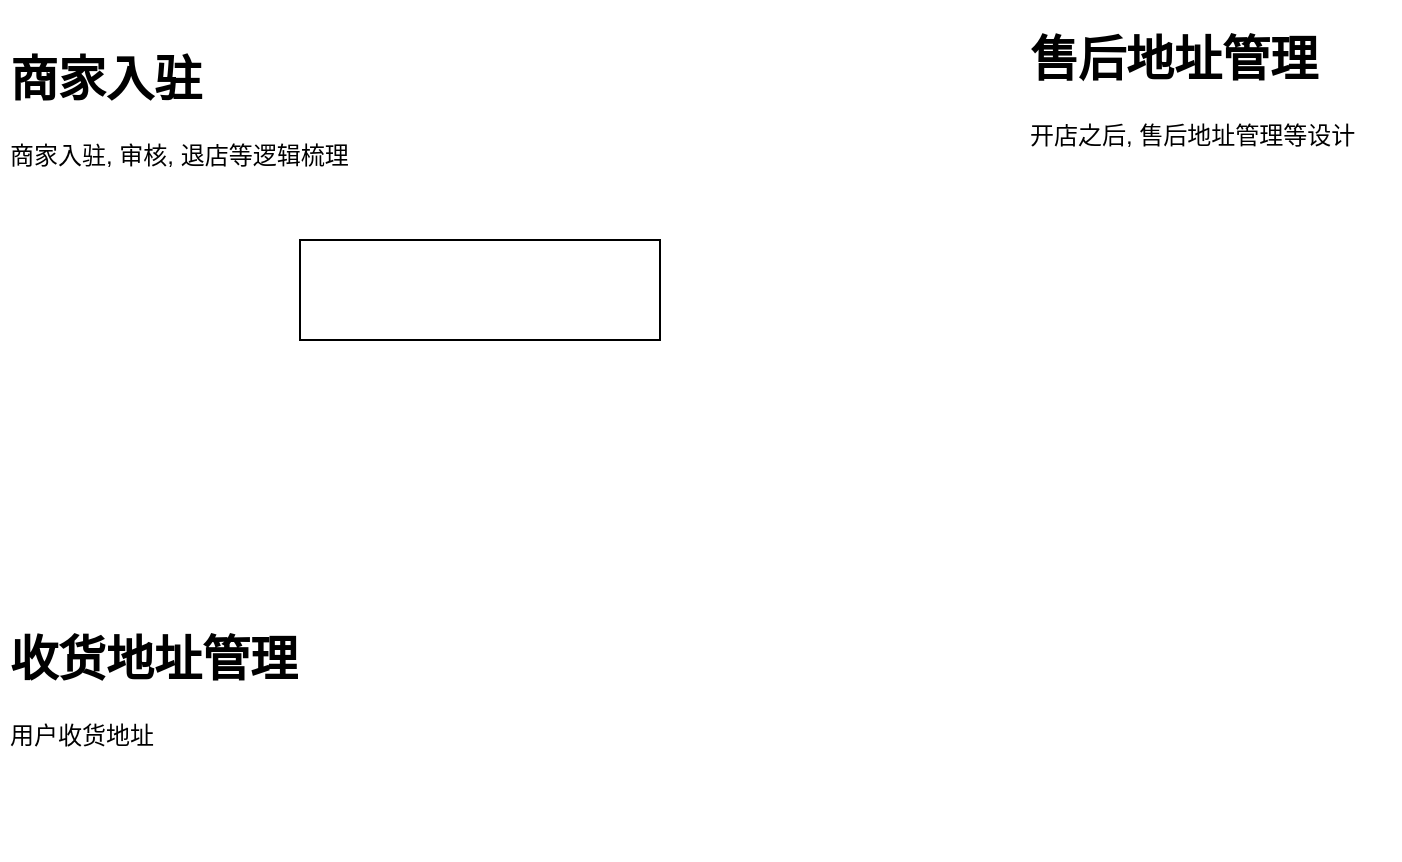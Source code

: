 <mxfile version="14.6.11" type="github">
  <diagram id="xL5Nmr-esy2804ZCpAjE" name="第 1 页">
    <mxGraphModel dx="946" dy="590" grid="1" gridSize="10" guides="1" tooltips="1" connect="1" arrows="1" fold="1" page="1" pageScale="1" pageWidth="827" pageHeight="1169" math="0" shadow="0">
      <root>
        <mxCell id="0" />
        <mxCell id="1" parent="0" />
        <mxCell id="Aki6pbfYvo70P3W0XVMl-2" value="" style="rounded=0;whiteSpace=wrap;html=1;" vertex="1" parent="1">
          <mxGeometry x="180" y="130" width="180" height="50" as="geometry" />
        </mxCell>
        <mxCell id="Aki6pbfYvo70P3W0XVMl-3" value="&lt;h1&gt;商家入驻&lt;/h1&gt;&lt;div&gt;商家入驻, 审核, 退店等逻辑梳理&lt;/div&gt;" style="text;html=1;strokeColor=none;fillColor=none;spacing=5;spacingTop=-20;whiteSpace=wrap;overflow=hidden;rounded=0;" vertex="1" parent="1">
          <mxGeometry x="30" y="30" width="190" height="120" as="geometry" />
        </mxCell>
        <mxCell id="Aki6pbfYvo70P3W0XVMl-4" value="&lt;h1&gt;售后地址管理&lt;/h1&gt;&lt;div&gt;开店之后, 售后地址管理等设计&lt;/div&gt;" style="text;html=1;strokeColor=none;fillColor=none;spacing=5;spacingTop=-20;whiteSpace=wrap;overflow=hidden;rounded=0;" vertex="1" parent="1">
          <mxGeometry x="540" y="20" width="190" height="120" as="geometry" />
        </mxCell>
        <mxCell id="Aki6pbfYvo70P3W0XVMl-5" value="&lt;h1&gt;收货地址管理&lt;/h1&gt;&lt;div&gt;用户收货地址&lt;/div&gt;" style="text;html=1;strokeColor=none;fillColor=none;spacing=5;spacingTop=-20;whiteSpace=wrap;overflow=hidden;rounded=0;" vertex="1" parent="1">
          <mxGeometry x="30" y="320" width="190" height="120" as="geometry" />
        </mxCell>
      </root>
    </mxGraphModel>
  </diagram>
</mxfile>
